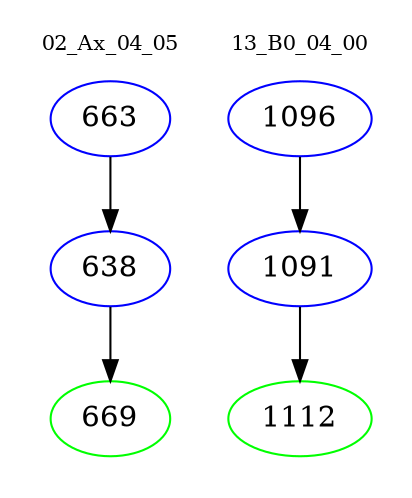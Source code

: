 digraph{
subgraph cluster_0 {
color = white
label = "02_Ax_04_05";
fontsize=10;
T0_663 [label="663", color="blue"]
T0_663 -> T0_638 [color="black"]
T0_638 [label="638", color="blue"]
T0_638 -> T0_669 [color="black"]
T0_669 [label="669", color="green"]
}
subgraph cluster_1 {
color = white
label = "13_B0_04_00";
fontsize=10;
T1_1096 [label="1096", color="blue"]
T1_1096 -> T1_1091 [color="black"]
T1_1091 [label="1091", color="blue"]
T1_1091 -> T1_1112 [color="black"]
T1_1112 [label="1112", color="green"]
}
}
